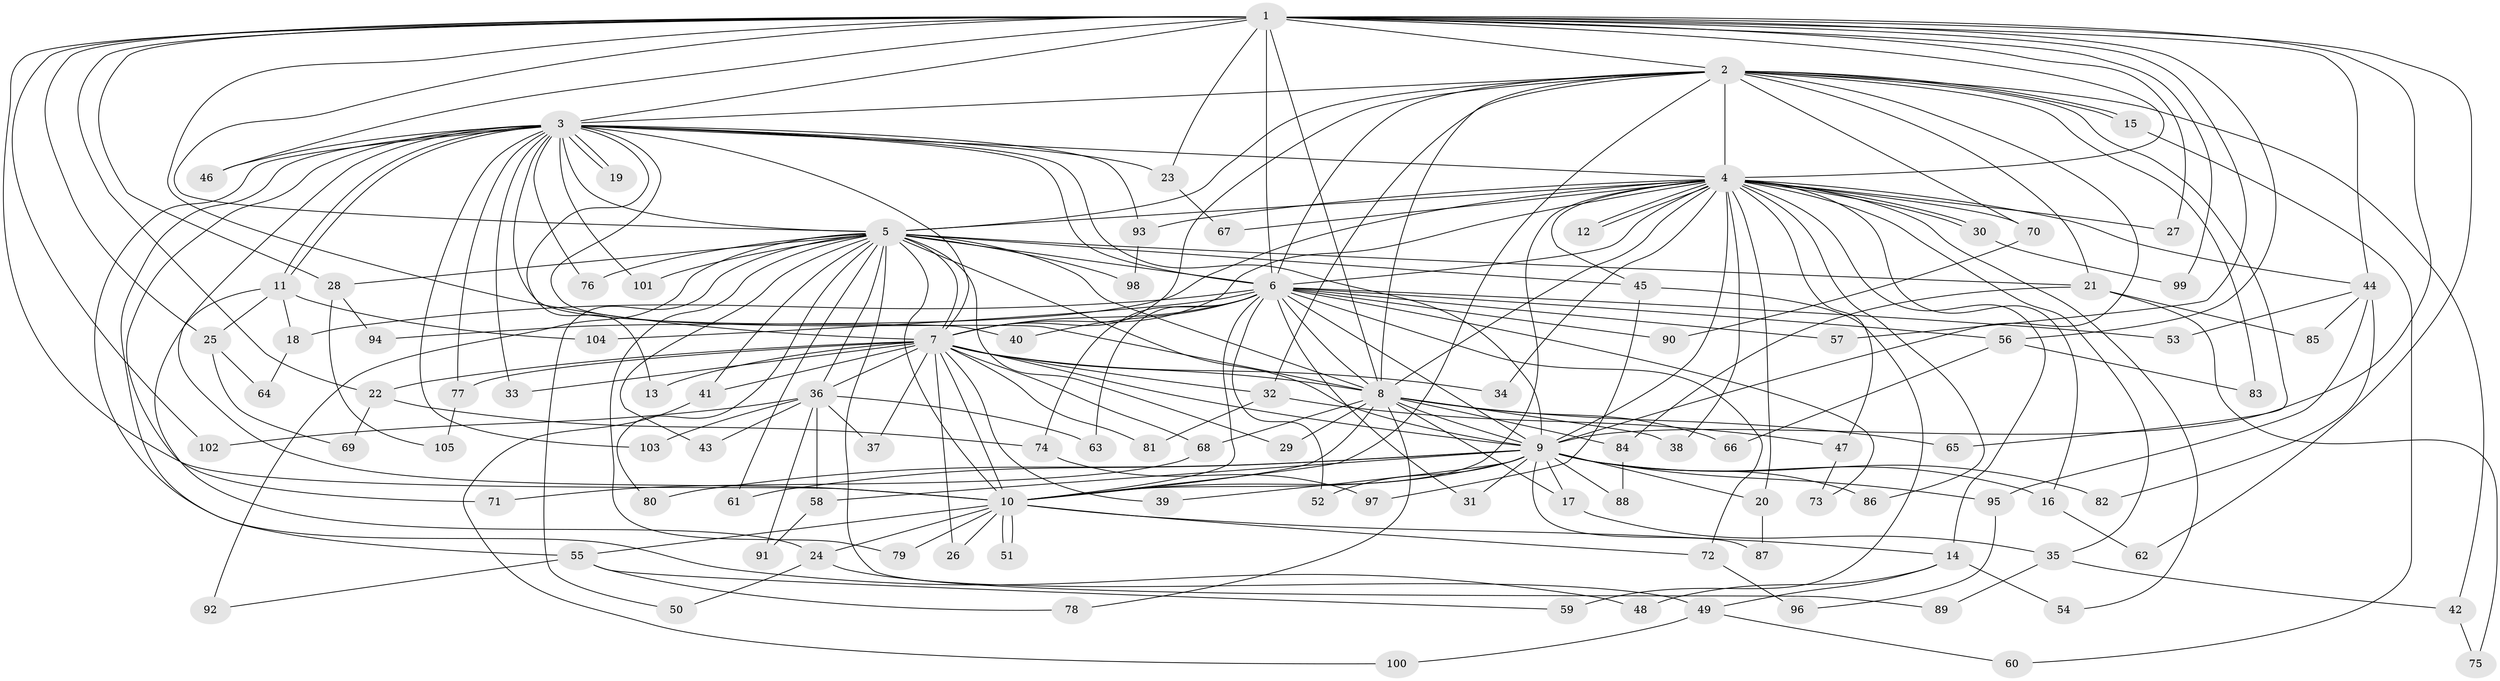 // Generated by graph-tools (version 1.1) at 2025/49/03/09/25 03:49:31]
// undirected, 105 vertices, 235 edges
graph export_dot {
graph [start="1"]
  node [color=gray90,style=filled];
  1;
  2;
  3;
  4;
  5;
  6;
  7;
  8;
  9;
  10;
  11;
  12;
  13;
  14;
  15;
  16;
  17;
  18;
  19;
  20;
  21;
  22;
  23;
  24;
  25;
  26;
  27;
  28;
  29;
  30;
  31;
  32;
  33;
  34;
  35;
  36;
  37;
  38;
  39;
  40;
  41;
  42;
  43;
  44;
  45;
  46;
  47;
  48;
  49;
  50;
  51;
  52;
  53;
  54;
  55;
  56;
  57;
  58;
  59;
  60;
  61;
  62;
  63;
  64;
  65;
  66;
  67;
  68;
  69;
  70;
  71;
  72;
  73;
  74;
  75;
  76;
  77;
  78;
  79;
  80;
  81;
  82;
  83;
  84;
  85;
  86;
  87;
  88;
  89;
  90;
  91;
  92;
  93;
  94;
  95;
  96;
  97;
  98;
  99;
  100;
  101;
  102;
  103;
  104;
  105;
  1 -- 2;
  1 -- 3;
  1 -- 4;
  1 -- 5;
  1 -- 6;
  1 -- 7;
  1 -- 8;
  1 -- 9;
  1 -- 10;
  1 -- 22;
  1 -- 23;
  1 -- 25;
  1 -- 27;
  1 -- 28;
  1 -- 44;
  1 -- 46;
  1 -- 56;
  1 -- 57;
  1 -- 62;
  1 -- 99;
  1 -- 102;
  2 -- 3;
  2 -- 4;
  2 -- 5;
  2 -- 6;
  2 -- 7;
  2 -- 8;
  2 -- 9;
  2 -- 10;
  2 -- 15;
  2 -- 15;
  2 -- 21;
  2 -- 32;
  2 -- 42;
  2 -- 65;
  2 -- 70;
  2 -- 83;
  3 -- 4;
  3 -- 5;
  3 -- 6;
  3 -- 7;
  3 -- 8;
  3 -- 9;
  3 -- 10;
  3 -- 11;
  3 -- 11;
  3 -- 13;
  3 -- 19;
  3 -- 19;
  3 -- 23;
  3 -- 33;
  3 -- 40;
  3 -- 46;
  3 -- 48;
  3 -- 55;
  3 -- 71;
  3 -- 76;
  3 -- 77;
  3 -- 93;
  3 -- 101;
  3 -- 103;
  4 -- 5;
  4 -- 6;
  4 -- 7;
  4 -- 8;
  4 -- 9;
  4 -- 10;
  4 -- 12;
  4 -- 12;
  4 -- 14;
  4 -- 16;
  4 -- 20;
  4 -- 27;
  4 -- 30;
  4 -- 30;
  4 -- 34;
  4 -- 35;
  4 -- 38;
  4 -- 44;
  4 -- 45;
  4 -- 47;
  4 -- 54;
  4 -- 67;
  4 -- 70;
  4 -- 86;
  4 -- 93;
  4 -- 94;
  5 -- 6;
  5 -- 7;
  5 -- 8;
  5 -- 9;
  5 -- 10;
  5 -- 21;
  5 -- 28;
  5 -- 29;
  5 -- 36;
  5 -- 41;
  5 -- 43;
  5 -- 45;
  5 -- 50;
  5 -- 61;
  5 -- 76;
  5 -- 79;
  5 -- 80;
  5 -- 89;
  5 -- 92;
  5 -- 98;
  5 -- 101;
  6 -- 7;
  6 -- 8;
  6 -- 9;
  6 -- 10;
  6 -- 18;
  6 -- 31;
  6 -- 40;
  6 -- 52;
  6 -- 53;
  6 -- 56;
  6 -- 57;
  6 -- 63;
  6 -- 72;
  6 -- 73;
  6 -- 74;
  6 -- 90;
  6 -- 104;
  7 -- 8;
  7 -- 9;
  7 -- 10;
  7 -- 13;
  7 -- 22;
  7 -- 26;
  7 -- 32;
  7 -- 33;
  7 -- 34;
  7 -- 36;
  7 -- 37;
  7 -- 39;
  7 -- 41;
  7 -- 68;
  7 -- 77;
  7 -- 81;
  8 -- 9;
  8 -- 10;
  8 -- 17;
  8 -- 29;
  8 -- 38;
  8 -- 65;
  8 -- 66;
  8 -- 68;
  8 -- 78;
  8 -- 84;
  9 -- 10;
  9 -- 16;
  9 -- 17;
  9 -- 20;
  9 -- 31;
  9 -- 39;
  9 -- 52;
  9 -- 58;
  9 -- 61;
  9 -- 80;
  9 -- 82;
  9 -- 86;
  9 -- 87;
  9 -- 88;
  9 -- 95;
  10 -- 14;
  10 -- 24;
  10 -- 26;
  10 -- 51;
  10 -- 51;
  10 -- 55;
  10 -- 72;
  10 -- 79;
  11 -- 18;
  11 -- 24;
  11 -- 25;
  11 -- 104;
  14 -- 48;
  14 -- 49;
  14 -- 54;
  15 -- 60;
  16 -- 62;
  17 -- 35;
  18 -- 64;
  20 -- 87;
  21 -- 75;
  21 -- 84;
  21 -- 85;
  22 -- 69;
  22 -- 74;
  23 -- 67;
  24 -- 49;
  24 -- 50;
  25 -- 64;
  25 -- 69;
  28 -- 94;
  28 -- 105;
  30 -- 99;
  32 -- 47;
  32 -- 81;
  35 -- 42;
  35 -- 89;
  36 -- 37;
  36 -- 43;
  36 -- 58;
  36 -- 63;
  36 -- 91;
  36 -- 102;
  36 -- 103;
  41 -- 100;
  42 -- 75;
  44 -- 53;
  44 -- 82;
  44 -- 85;
  44 -- 95;
  45 -- 59;
  45 -- 97;
  47 -- 73;
  49 -- 60;
  49 -- 100;
  55 -- 59;
  55 -- 78;
  55 -- 92;
  56 -- 66;
  56 -- 83;
  58 -- 91;
  68 -- 71;
  70 -- 90;
  72 -- 96;
  74 -- 97;
  77 -- 105;
  84 -- 88;
  93 -- 98;
  95 -- 96;
}
